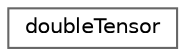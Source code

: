 digraph "Graphical Class Hierarchy"
{
 // LATEX_PDF_SIZE
  bgcolor="transparent";
  edge [fontname=Helvetica,fontsize=10,labelfontname=Helvetica,labelfontsize=10];
  node [fontname=Helvetica,fontsize=10,shape=box,height=0.2,width=0.4];
  rankdir="LR";
  Node0 [id="Node000000",label="doubleTensor",height=0.2,width=0.4,color="grey40", fillcolor="white", style="filled",URL="$classFoam_1_1doubleTensor.html",tooltip="A Tensor of values with double precision."];
}
